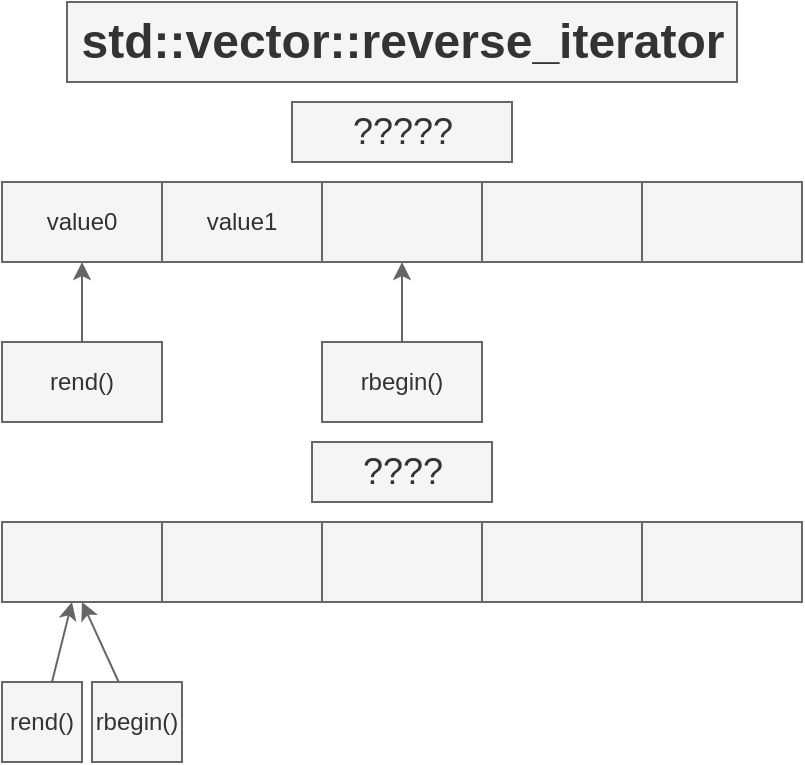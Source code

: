 <mxfile scale="1" border="10">
    <diagram name="reverse_iterator" id="aD5TzfyaZY4EZAfey6hq">
        <mxGraphModel dx="1632" dy="886" grid="1" gridSize="10" guides="1" tooltips="1" connect="1" arrows="1" fold="1" page="1" pageScale="1" pageWidth="827" pageHeight="1169" background="#FFFFFF" math="0" shadow="0">
            <root>
                <mxCell id="jOe665KYVfkVdxWGCD2f-0"/>
                <mxCell id="jOe665KYVfkVdxWGCD2f-1" parent="jOe665KYVfkVdxWGCD2f-0"/>
                <mxCell id="jOe665KYVfkVdxWGCD2f-2" value="std::vector::reverse_iterator" style="text;strokeColor=#666666;fillColor=#f5f5f5;html=1;fontSize=24;fontStyle=1;verticalAlign=middle;align=center;shadow=0;labelBorderColor=none;fontColor=#333333;" parent="jOe665KYVfkVdxWGCD2f-1" vertex="1">
                    <mxGeometry x="182.5" y="230" width="335" height="40" as="geometry"/>
                </mxCell>
                <mxCell id="jOe665KYVfkVdxWGCD2f-3" value="value0" style="rounded=0;whiteSpace=wrap;html=1;shadow=0;labelBorderColor=none;strokeColor=#666666;fillColor=#f5f5f5;fontColor=#333333;" parent="jOe665KYVfkVdxWGCD2f-1" vertex="1">
                    <mxGeometry x="150" y="320" width="80" height="40" as="geometry"/>
                </mxCell>
                <mxCell id="jOe665KYVfkVdxWGCD2f-4" value="value1" style="rounded=0;whiteSpace=wrap;html=1;shadow=0;labelBorderColor=none;strokeColor=#666666;fillColor=#f5f5f5;fontColor=#333333;" parent="jOe665KYVfkVdxWGCD2f-1" vertex="1">
                    <mxGeometry x="230" y="320" width="80" height="40" as="geometry"/>
                </mxCell>
                <mxCell id="jOe665KYVfkVdxWGCD2f-5" value="" style="rounded=0;whiteSpace=wrap;html=1;shadow=0;labelBorderColor=none;strokeColor=#666666;fillColor=#f5f5f5;fontColor=#333333;" parent="jOe665KYVfkVdxWGCD2f-1" vertex="1">
                    <mxGeometry x="310" y="320" width="80" height="40" as="geometry"/>
                </mxCell>
                <mxCell id="jOe665KYVfkVdxWGCD2f-6" value="" style="rounded=0;whiteSpace=wrap;html=1;shadow=0;labelBorderColor=none;strokeColor=#666666;fillColor=#f5f5f5;fontColor=#333333;" parent="jOe665KYVfkVdxWGCD2f-1" vertex="1">
                    <mxGeometry x="470" y="320" width="80" height="40" as="geometry"/>
                </mxCell>
                <mxCell id="jOe665KYVfkVdxWGCD2f-7" value="" style="rounded=0;whiteSpace=wrap;html=1;shadow=0;labelBorderColor=none;strokeColor=#666666;fillColor=#f5f5f5;fontColor=#333333;" parent="jOe665KYVfkVdxWGCD2f-1" vertex="1">
                    <mxGeometry x="390" y="320" width="80" height="40" as="geometry"/>
                </mxCell>
                <mxCell id="jOe665KYVfkVdxWGCD2f-8" value="" style="edgeStyle=none;html=1;fillColor=#f5f5f5;strokeColor=#666666;" parent="jOe665KYVfkVdxWGCD2f-1" source="jOe665KYVfkVdxWGCD2f-9" target="jOe665KYVfkVdxWGCD2f-3" edge="1">
                    <mxGeometry relative="1" as="geometry"/>
                </mxCell>
                <mxCell id="jOe665KYVfkVdxWGCD2f-9" value="rend()" style="rounded=0;whiteSpace=wrap;html=1;shadow=0;labelBorderColor=none;strokeColor=#666666;fillColor=#f5f5f5;fontColor=#333333;" parent="jOe665KYVfkVdxWGCD2f-1" vertex="1">
                    <mxGeometry x="150" y="400" width="80" height="40" as="geometry"/>
                </mxCell>
                <mxCell id="jOe665KYVfkVdxWGCD2f-10" value="" style="edgeStyle=none;html=1;fillColor=#f5f5f5;strokeColor=#666666;" parent="jOe665KYVfkVdxWGCD2f-1" source="jOe665KYVfkVdxWGCD2f-11" edge="1">
                    <mxGeometry relative="1" as="geometry">
                        <mxPoint x="350" y="360" as="targetPoint"/>
                    </mxGeometry>
                </mxCell>
                <mxCell id="jOe665KYVfkVdxWGCD2f-11" value="rbegin()" style="rounded=0;whiteSpace=wrap;html=1;shadow=0;labelBorderColor=none;strokeColor=#666666;fillColor=#f5f5f5;fontColor=#333333;" parent="jOe665KYVfkVdxWGCD2f-1" vertex="1">
                    <mxGeometry x="310" y="400" width="80" height="40" as="geometry"/>
                </mxCell>
                <mxCell id="jOe665KYVfkVdxWGCD2f-12" value="" style="rounded=0;whiteSpace=wrap;html=1;shadow=0;labelBorderColor=none;strokeColor=#666666;fillColor=#f5f5f5;fontColor=#333333;" parent="jOe665KYVfkVdxWGCD2f-1" vertex="1">
                    <mxGeometry x="150" y="490" width="80" height="40" as="geometry"/>
                </mxCell>
                <mxCell id="jOe665KYVfkVdxWGCD2f-13" value="" style="rounded=0;whiteSpace=wrap;html=1;shadow=0;labelBorderColor=none;strokeColor=#666666;fillColor=#f5f5f5;fontColor=#333333;" parent="jOe665KYVfkVdxWGCD2f-1" vertex="1">
                    <mxGeometry x="230" y="490" width="80" height="40" as="geometry"/>
                </mxCell>
                <mxCell id="jOe665KYVfkVdxWGCD2f-14" value="" style="rounded=0;whiteSpace=wrap;html=1;shadow=0;labelBorderColor=none;strokeColor=#666666;fillColor=#f5f5f5;fontColor=#333333;" parent="jOe665KYVfkVdxWGCD2f-1" vertex="1">
                    <mxGeometry x="310" y="490" width="80" height="40" as="geometry"/>
                </mxCell>
                <mxCell id="jOe665KYVfkVdxWGCD2f-15" value="" style="rounded=0;whiteSpace=wrap;html=1;shadow=0;labelBorderColor=none;strokeColor=#666666;fillColor=#f5f5f5;fontColor=#333333;" parent="jOe665KYVfkVdxWGCD2f-1" vertex="1">
                    <mxGeometry x="470" y="490" width="80" height="40" as="geometry"/>
                </mxCell>
                <mxCell id="jOe665KYVfkVdxWGCD2f-16" value="" style="rounded=0;whiteSpace=wrap;html=1;shadow=0;labelBorderColor=none;strokeColor=#666666;fillColor=#f5f5f5;fontColor=#333333;" parent="jOe665KYVfkVdxWGCD2f-1" vertex="1">
                    <mxGeometry x="390" y="490" width="80" height="40" as="geometry"/>
                </mxCell>
                <mxCell id="jOe665KYVfkVdxWGCD2f-17" value="" style="edgeStyle=none;html=1;fillColor=#f5f5f5;strokeColor=#666666;" parent="jOe665KYVfkVdxWGCD2f-1" source="jOe665KYVfkVdxWGCD2f-18" target="jOe665KYVfkVdxWGCD2f-12" edge="1">
                    <mxGeometry relative="1" as="geometry"/>
                </mxCell>
                <mxCell id="jOe665KYVfkVdxWGCD2f-18" value="rend()" style="rounded=0;whiteSpace=wrap;html=1;shadow=0;labelBorderColor=none;strokeColor=#666666;fillColor=#f5f5f5;fontColor=#333333;" parent="jOe665KYVfkVdxWGCD2f-1" vertex="1">
                    <mxGeometry x="150" y="570" width="40" height="40" as="geometry"/>
                </mxCell>
                <mxCell id="jOe665KYVfkVdxWGCD2f-19" value="" style="edgeStyle=none;html=1;entryX=0.5;entryY=1;entryDx=0;entryDy=0;fillColor=#f5f5f5;strokeColor=#666666;" parent="jOe665KYVfkVdxWGCD2f-1" source="jOe665KYVfkVdxWGCD2f-20" target="jOe665KYVfkVdxWGCD2f-12" edge="1">
                    <mxGeometry relative="1" as="geometry"/>
                </mxCell>
                <mxCell id="jOe665KYVfkVdxWGCD2f-20" value="rbegin()" style="rounded=0;whiteSpace=wrap;html=1;shadow=0;labelBorderColor=none;strokeColor=#666666;fillColor=#f5f5f5;fontColor=#333333;" parent="jOe665KYVfkVdxWGCD2f-1" vertex="1">
                    <mxGeometry x="195" y="570" width="45" height="40" as="geometry"/>
                </mxCell>
                <mxCell id="0" value="?????" style="text;html=1;align=center;verticalAlign=middle;resizable=0;points=[];autosize=1;strokeColor=#666666;fillColor=#f5f5f5;fontColor=#333333;fontSize=18;" parent="jOe665KYVfkVdxWGCD2f-1" vertex="1">
                    <mxGeometry x="295" y="280" width="110" height="30" as="geometry"/>
                </mxCell>
                <mxCell id="1" value="????" style="text;html=1;align=center;verticalAlign=middle;resizable=0;points=[];autosize=1;strokeColor=#666666;fillColor=#f5f5f5;fontColor=#333333;fontSize=18;" parent="jOe665KYVfkVdxWGCD2f-1" vertex="1">
                    <mxGeometry x="305" y="450" width="90" height="30" as="geometry"/>
                </mxCell>
            </root>
        </mxGraphModel>
    </diagram>
</mxfile>